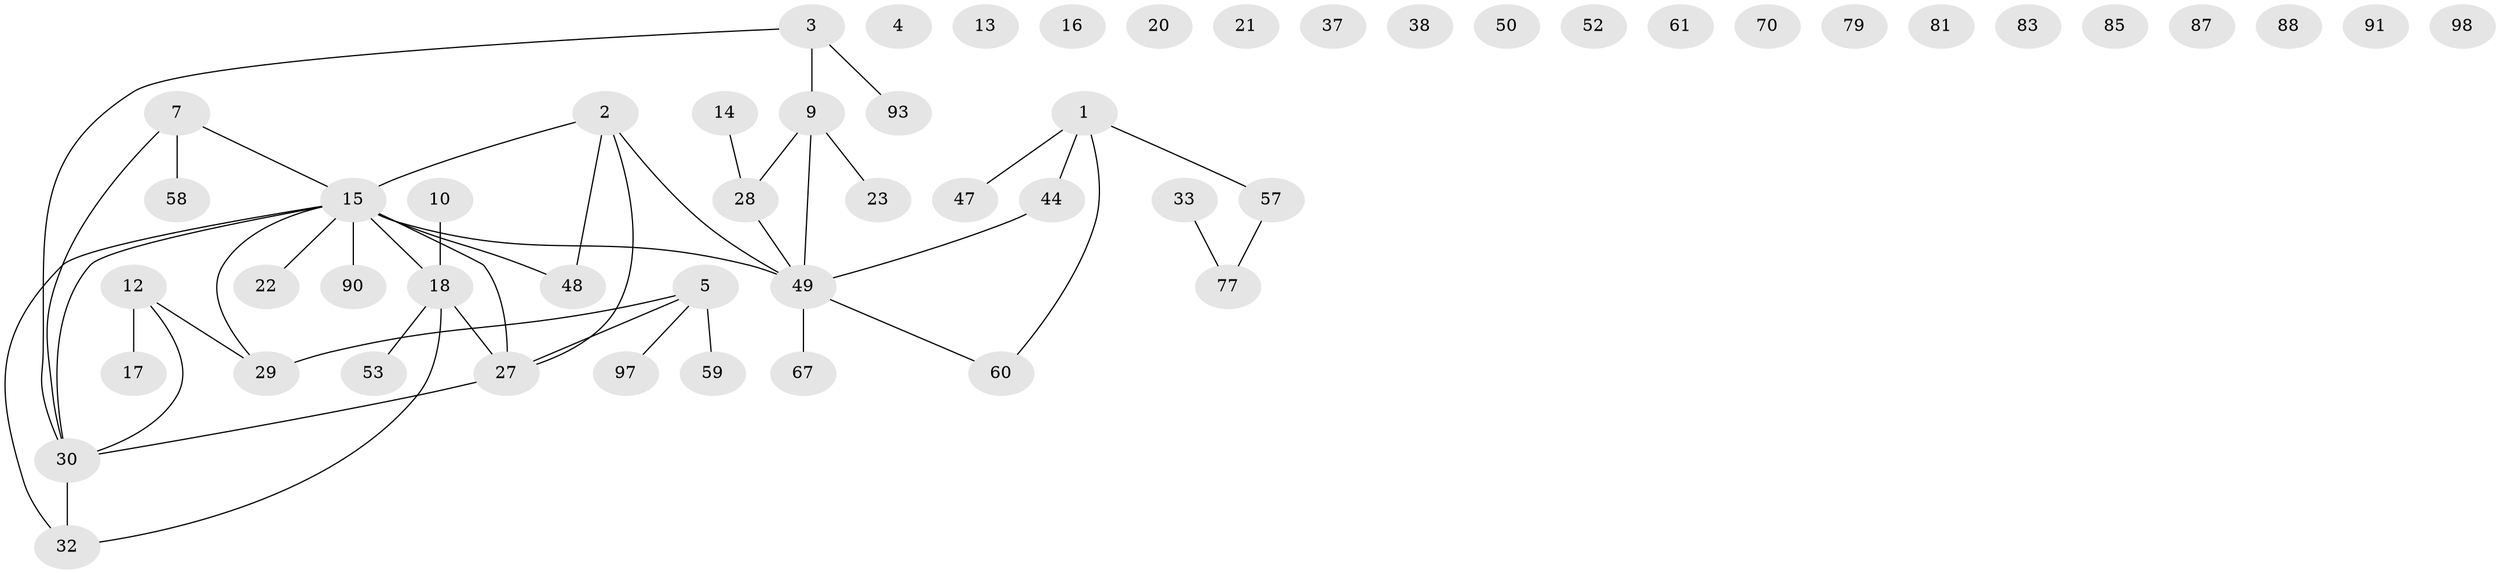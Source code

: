// original degree distribution, {2: 0.25742574257425743, 3: 0.18811881188118812, 0: 0.1782178217821782, 1: 0.24752475247524752, 4: 0.0891089108910891, 5: 0.019801980198019802, 6: 0.019801980198019802}
// Generated by graph-tools (version 1.1) at 2025/13/03/09/25 04:13:12]
// undirected, 53 vertices, 46 edges
graph export_dot {
graph [start="1"]
  node [color=gray90,style=filled];
  1 [super="+19+6"];
  2 [super="+101+25"];
  3 [super="+72+24"];
  4;
  5 [super="+8+56"];
  7 [super="+46"];
  9 [super="+11"];
  10 [super="+76"];
  12 [super="+74"];
  13;
  14;
  15 [super="+66+26+40"];
  16;
  17;
  18 [super="+63+34+64"];
  20;
  21 [super="+65"];
  22;
  23;
  27 [super="+75+36"];
  28 [super="+78+41"];
  29 [super="+69+39"];
  30 [super="+35+42"];
  32;
  33 [super="+55"];
  37;
  38;
  44 [super="+51"];
  47;
  48;
  49 [super="+54"];
  50;
  52;
  53;
  57 [super="+62"];
  58 [super="+92"];
  59 [super="+95"];
  60 [super="+96"];
  61;
  67;
  70;
  77 [super="+82"];
  79;
  81;
  83;
  85;
  87;
  88;
  90;
  91;
  93 [super="+94"];
  97;
  98;
  1 -- 47;
  1 -- 57;
  1 -- 60;
  1 -- 44;
  2 -- 48;
  2 -- 27;
  2 -- 15;
  2 -- 49;
  3 -- 93;
  3 -- 9;
  3 -- 30;
  5 -- 97;
  5 -- 59;
  5 -- 29;
  5 -- 27;
  7 -- 58;
  7 -- 15;
  7 -- 30;
  9 -- 28;
  9 -- 23;
  9 -- 49;
  10 -- 18;
  12 -- 17;
  12 -- 30;
  12 -- 29 [weight=2];
  14 -- 28;
  15 -- 90;
  15 -- 22;
  15 -- 32;
  15 -- 48;
  15 -- 18;
  15 -- 29;
  15 -- 30;
  15 -- 49;
  15 -- 27;
  18 -- 53;
  18 -- 32;
  18 -- 27;
  27 -- 30;
  28 -- 49;
  30 -- 32;
  33 -- 77;
  44 -- 49;
  49 -- 67;
  49 -- 60;
  57 -- 77;
}
